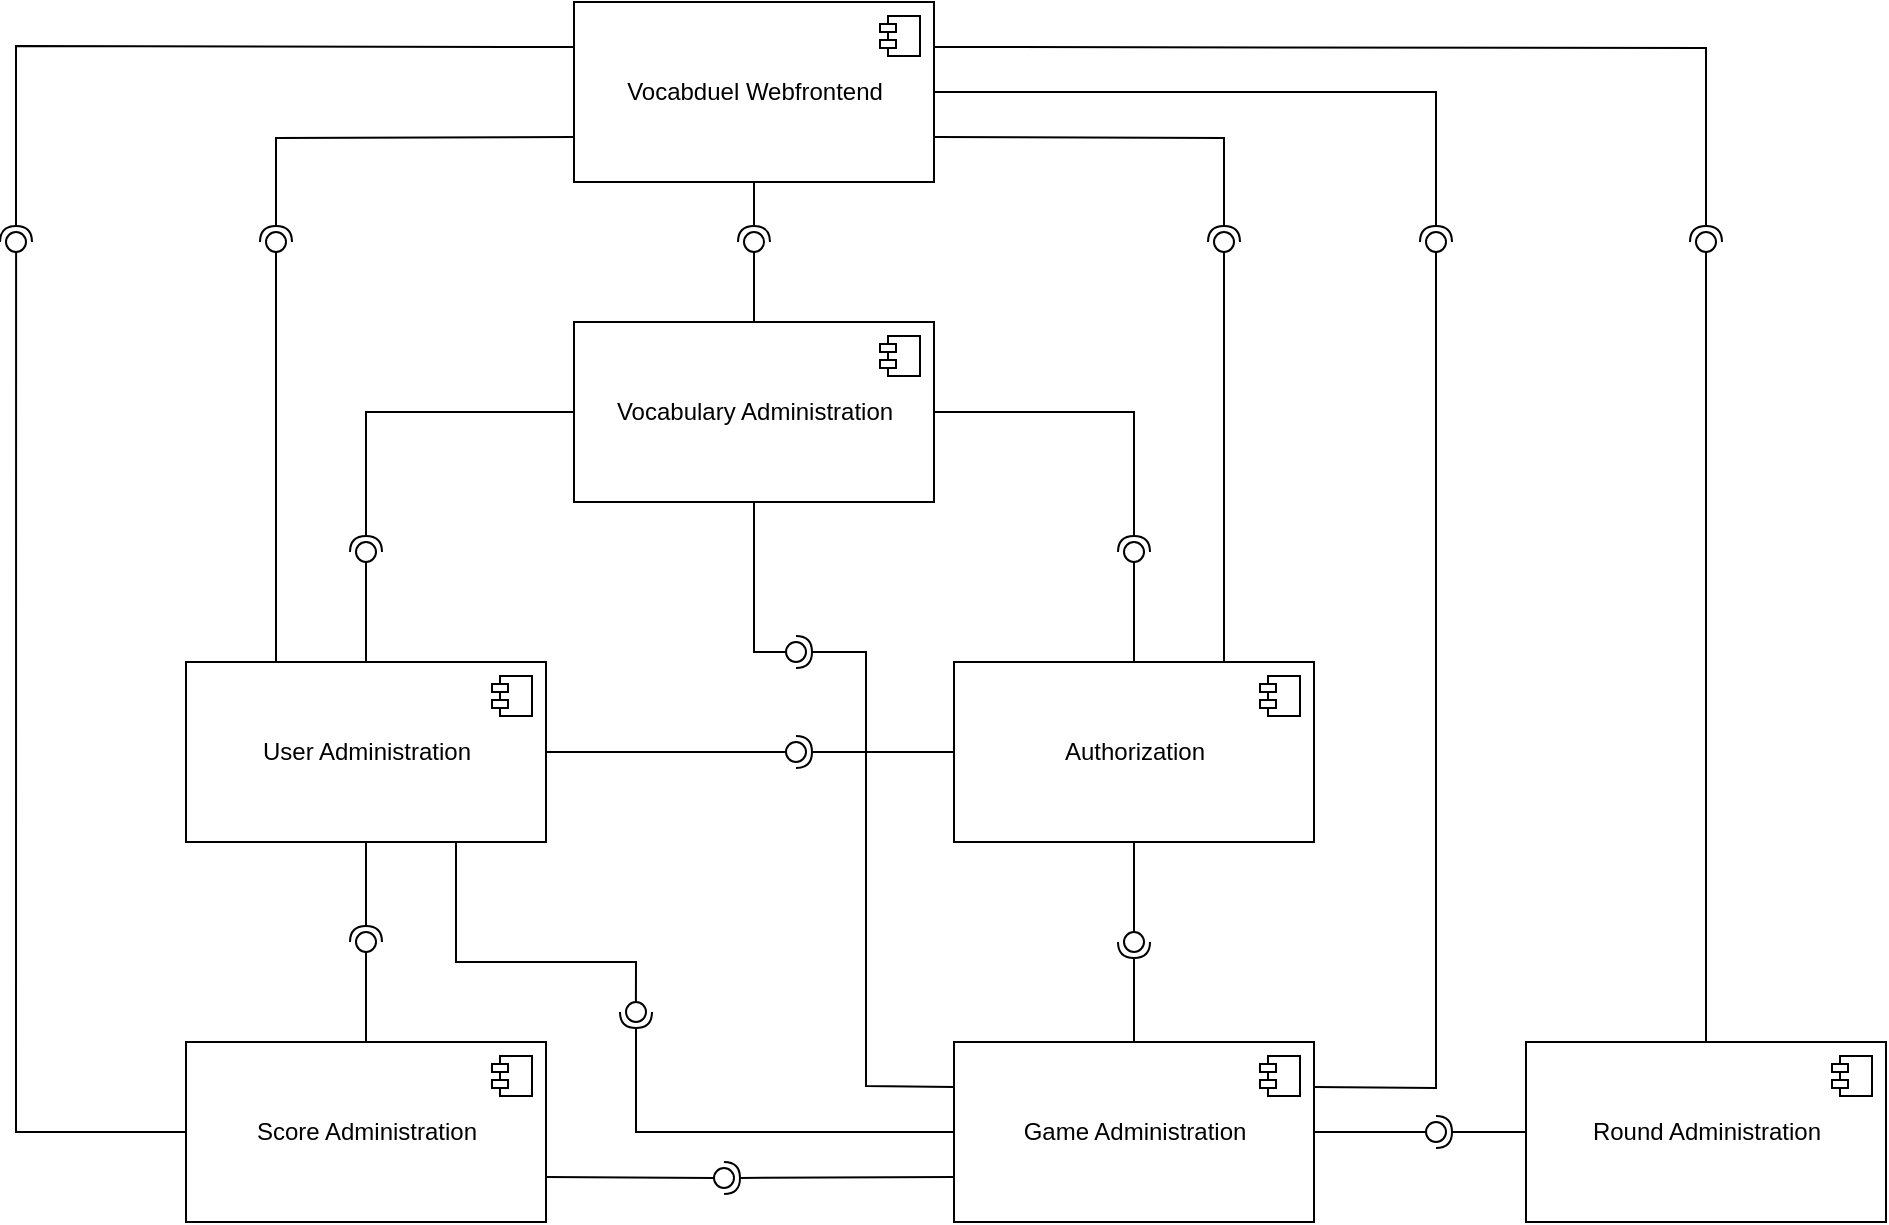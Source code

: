 <mxfile version="14.6.3" type="github">
  <diagram name="Page-1" id="b5b7bab2-c9e2-2cf4-8b2a-24fd1a2a6d21">
    <mxGraphModel dx="1718" dy="966" grid="1" gridSize="10" guides="1" tooltips="1" connect="1" arrows="1" fold="1" page="1" pageScale="1" pageWidth="827" pageHeight="1169" background="#ffffff" math="0" shadow="0">
      <root>
        <mxCell id="0" />
        <mxCell id="1" parent="0" />
        <mxCell id="x6ybNt557TZEMaajeLob-4" value="User Administration" style="html=1;dropTarget=0;" parent="1" vertex="1">
          <mxGeometry x="130" y="460" width="180" height="90" as="geometry" />
        </mxCell>
        <mxCell id="x6ybNt557TZEMaajeLob-5" value="" style="shape=module;jettyWidth=8;jettyHeight=4;" parent="x6ybNt557TZEMaajeLob-4" vertex="1">
          <mxGeometry x="1" width="20" height="20" relative="1" as="geometry">
            <mxPoint x="-27" y="7" as="offset" />
          </mxGeometry>
        </mxCell>
        <mxCell id="x6ybNt557TZEMaajeLob-6" value="Vocabulary Administration" style="html=1;dropTarget=0;" parent="1" vertex="1">
          <mxGeometry x="324" y="290" width="180" height="90" as="geometry" />
        </mxCell>
        <mxCell id="x6ybNt557TZEMaajeLob-7" value="" style="shape=module;jettyWidth=8;jettyHeight=4;" parent="x6ybNt557TZEMaajeLob-6" vertex="1">
          <mxGeometry x="1" width="20" height="20" relative="1" as="geometry">
            <mxPoint x="-27" y="7" as="offset" />
          </mxGeometry>
        </mxCell>
        <mxCell id="x6ybNt557TZEMaajeLob-8" value="Authorization" style="html=1;dropTarget=0;" parent="1" vertex="1">
          <mxGeometry x="514" y="460" width="180" height="90" as="geometry" />
        </mxCell>
        <mxCell id="x6ybNt557TZEMaajeLob-9" value="" style="shape=module;jettyWidth=8;jettyHeight=4;" parent="x6ybNt557TZEMaajeLob-8" vertex="1">
          <mxGeometry x="1" width="20" height="20" relative="1" as="geometry">
            <mxPoint x="-27" y="7" as="offset" />
          </mxGeometry>
        </mxCell>
        <mxCell id="x6ybNt557TZEMaajeLob-10" value="Game Administration" style="html=1;dropTarget=0;" parent="1" vertex="1">
          <mxGeometry x="514" y="650" width="180" height="90" as="geometry" />
        </mxCell>
        <mxCell id="x6ybNt557TZEMaajeLob-11" value="" style="shape=module;jettyWidth=8;jettyHeight=4;" parent="x6ybNt557TZEMaajeLob-10" vertex="1">
          <mxGeometry x="1" width="20" height="20" relative="1" as="geometry">
            <mxPoint x="-27" y="7" as="offset" />
          </mxGeometry>
        </mxCell>
        <mxCell id="x6ybNt557TZEMaajeLob-14" value="Vocabduel Webfrontend" style="html=1;dropTarget=0;" parent="1" vertex="1">
          <mxGeometry x="324" y="130" width="180" height="90" as="geometry" />
        </mxCell>
        <mxCell id="x6ybNt557TZEMaajeLob-15" value="" style="shape=module;jettyWidth=8;jettyHeight=4;" parent="x6ybNt557TZEMaajeLob-14" vertex="1">
          <mxGeometry x="1" width="20" height="20" relative="1" as="geometry">
            <mxPoint x="-27" y="7" as="offset" />
          </mxGeometry>
        </mxCell>
        <mxCell id="x6ybNt557TZEMaajeLob-16" value="Score Administration" style="html=1;dropTarget=0;" parent="1" vertex="1">
          <mxGeometry x="130" y="650" width="180" height="90" as="geometry" />
        </mxCell>
        <mxCell id="x6ybNt557TZEMaajeLob-17" value="" style="shape=module;jettyWidth=8;jettyHeight=4;" parent="x6ybNt557TZEMaajeLob-16" vertex="1">
          <mxGeometry x="1" width="20" height="20" relative="1" as="geometry">
            <mxPoint x="-27" y="7" as="offset" />
          </mxGeometry>
        </mxCell>
        <mxCell id="x6ybNt557TZEMaajeLob-41" value="" style="rounded=0;orthogonalLoop=1;jettySize=auto;html=1;endArrow=none;endFill=0;exitX=0.25;exitY=0;exitDx=0;exitDy=0;" parent="1" source="x6ybNt557TZEMaajeLob-4" target="x6ybNt557TZEMaajeLob-43" edge="1">
          <mxGeometry relative="1" as="geometry">
            <mxPoint x="80" y="240" as="sourcePoint" />
          </mxGeometry>
        </mxCell>
        <mxCell id="x6ybNt557TZEMaajeLob-42" value="" style="rounded=0;orthogonalLoop=1;jettySize=auto;html=1;endArrow=halfCircle;endFill=0;entryX=0.5;entryY=0.5;entryDx=0;entryDy=0;endSize=6;strokeWidth=1;exitX=0;exitY=0.75;exitDx=0;exitDy=0;" parent="1" source="x6ybNt557TZEMaajeLob-14" target="x6ybNt557TZEMaajeLob-43" edge="1">
          <mxGeometry relative="1" as="geometry">
            <mxPoint x="120" y="240" as="sourcePoint" />
            <Array as="points">
              <mxPoint x="175" y="198" />
            </Array>
          </mxGeometry>
        </mxCell>
        <mxCell id="x6ybNt557TZEMaajeLob-43" value="" style="ellipse;whiteSpace=wrap;html=1;fontFamily=Helvetica;fontSize=12;fontColor=#000000;align=center;strokeColor=#000000;fillColor=#ffffff;points=[];aspect=fixed;resizable=0;" parent="1" vertex="1">
          <mxGeometry x="170" y="245" width="10" height="10" as="geometry" />
        </mxCell>
        <mxCell id="x6ybNt557TZEMaajeLob-44" value="" style="rounded=0;orthogonalLoop=1;jettySize=auto;html=1;endArrow=none;endFill=0;exitX=1;exitY=0.25;exitDx=0;exitDy=0;" parent="1" source="x6ybNt557TZEMaajeLob-10" target="x6ybNt557TZEMaajeLob-46" edge="1">
          <mxGeometry relative="1" as="geometry">
            <mxPoint x="400" y="295" as="sourcePoint" />
            <Array as="points">
              <mxPoint x="755" y="673" />
            </Array>
          </mxGeometry>
        </mxCell>
        <mxCell id="x6ybNt557TZEMaajeLob-45" value="" style="rounded=0;orthogonalLoop=1;jettySize=auto;html=1;endArrow=halfCircle;endFill=0;entryX=0.5;entryY=0.5;entryDx=0;entryDy=0;endSize=6;strokeWidth=1;exitX=1;exitY=0.5;exitDx=0;exitDy=0;" parent="1" source="x6ybNt557TZEMaajeLob-14" target="x6ybNt557TZEMaajeLob-46" edge="1">
          <mxGeometry relative="1" as="geometry">
            <mxPoint x="440" y="295" as="sourcePoint" />
            <Array as="points">
              <mxPoint x="755" y="175" />
            </Array>
          </mxGeometry>
        </mxCell>
        <mxCell id="x6ybNt557TZEMaajeLob-46" value="" style="ellipse;whiteSpace=wrap;html=1;fontFamily=Helvetica;fontSize=12;fontColor=#000000;align=center;strokeColor=#000000;fillColor=#ffffff;points=[];aspect=fixed;resizable=0;" parent="1" vertex="1">
          <mxGeometry x="750" y="245" width="10" height="10" as="geometry" />
        </mxCell>
        <mxCell id="x6ybNt557TZEMaajeLob-47" value="" style="rounded=0;orthogonalLoop=1;jettySize=auto;html=1;endArrow=none;endFill=0;" parent="1" source="x6ybNt557TZEMaajeLob-6" target="x6ybNt557TZEMaajeLob-49" edge="1">
          <mxGeometry relative="1" as="geometry">
            <mxPoint x="70" y="255" as="sourcePoint" />
            <Array as="points" />
          </mxGeometry>
        </mxCell>
        <mxCell id="x6ybNt557TZEMaajeLob-48" value="" style="rounded=0;orthogonalLoop=1;jettySize=auto;html=1;endArrow=halfCircle;endFill=0;endSize=6;strokeWidth=1;" parent="1" source="x6ybNt557TZEMaajeLob-14" edge="1">
          <mxGeometry relative="1" as="geometry">
            <mxPoint x="110" y="255" as="sourcePoint" />
            <mxPoint x="414" y="250" as="targetPoint" />
          </mxGeometry>
        </mxCell>
        <mxCell id="x6ybNt557TZEMaajeLob-49" value="" style="ellipse;whiteSpace=wrap;html=1;fontFamily=Helvetica;fontSize=12;fontColor=#000000;align=center;strokeColor=#000000;fillColor=#ffffff;points=[];aspect=fixed;resizable=0;" parent="1" vertex="1">
          <mxGeometry x="409" y="245" width="10" height="10" as="geometry" />
        </mxCell>
        <mxCell id="x6ybNt557TZEMaajeLob-50" value="" style="rounded=0;orthogonalLoop=1;jettySize=auto;html=1;endArrow=none;endFill=0;exitX=0.75;exitY=0;exitDx=0;exitDy=0;" parent="1" source="x6ybNt557TZEMaajeLob-8" target="x6ybNt557TZEMaajeLob-52" edge="1">
          <mxGeometry relative="1" as="geometry">
            <mxPoint x="680" y="250" as="sourcePoint" />
            <Array as="points">
              <mxPoint x="649" y="290" />
            </Array>
          </mxGeometry>
        </mxCell>
        <mxCell id="x6ybNt557TZEMaajeLob-51" value="" style="rounded=0;orthogonalLoop=1;jettySize=auto;html=1;endArrow=halfCircle;endFill=0;entryX=0.5;entryY=0.5;entryDx=0;entryDy=0;endSize=6;strokeWidth=1;exitX=1;exitY=0.75;exitDx=0;exitDy=0;" parent="1" source="x6ybNt557TZEMaajeLob-14" target="x6ybNt557TZEMaajeLob-52" edge="1">
          <mxGeometry relative="1" as="geometry">
            <mxPoint x="720" y="250" as="sourcePoint" />
            <Array as="points">
              <mxPoint x="649" y="198" />
            </Array>
          </mxGeometry>
        </mxCell>
        <mxCell id="x6ybNt557TZEMaajeLob-52" value="" style="ellipse;whiteSpace=wrap;html=1;fontFamily=Helvetica;fontSize=12;fontColor=#000000;align=center;strokeColor=#000000;fillColor=#ffffff;points=[];aspect=fixed;resizable=0;" parent="1" vertex="1">
          <mxGeometry x="644" y="245" width="10" height="10" as="geometry" />
        </mxCell>
        <mxCell id="x6ybNt557TZEMaajeLob-56" value="" style="rounded=0;orthogonalLoop=1;jettySize=auto;html=1;endArrow=none;endFill=0;entryX=0.505;entryY=0.995;entryDx=0;entryDy=0;entryPerimeter=0;exitX=0;exitY=0.5;exitDx=0;exitDy=0;" parent="1" source="x6ybNt557TZEMaajeLob-16" target="x6ybNt557TZEMaajeLob-58" edge="1">
          <mxGeometry relative="1" as="geometry">
            <mxPoint x="129" y="697.632" as="sourcePoint" />
            <mxPoint x="60" y="640" as="targetPoint" />
            <Array as="points">
              <mxPoint x="45" y="695" />
            </Array>
          </mxGeometry>
        </mxCell>
        <mxCell id="x6ybNt557TZEMaajeLob-57" value="" style="rounded=0;orthogonalLoop=1;jettySize=auto;html=1;endArrow=halfCircle;endFill=0;entryX=0.5;entryY=0.5;entryDx=0;entryDy=0;endSize=6;strokeWidth=1;exitX=0;exitY=0.25;exitDx=0;exitDy=0;" parent="1" source="x6ybNt557TZEMaajeLob-14" target="x6ybNt557TZEMaajeLob-58" edge="1">
          <mxGeometry relative="1" as="geometry">
            <mxPoint x="810" y="405" as="sourcePoint" />
            <Array as="points">
              <mxPoint x="45" y="152" />
            </Array>
          </mxGeometry>
        </mxCell>
        <mxCell id="x6ybNt557TZEMaajeLob-58" value="" style="ellipse;whiteSpace=wrap;html=1;fontFamily=Helvetica;fontSize=12;fontColor=#000000;align=center;strokeColor=#000000;fillColor=#ffffff;points=[];aspect=fixed;resizable=0;" parent="1" vertex="1">
          <mxGeometry x="40" y="245" width="10" height="10" as="geometry" />
        </mxCell>
        <mxCell id="x6ybNt557TZEMaajeLob-59" value="" style="rounded=0;orthogonalLoop=1;jettySize=auto;html=1;endArrow=none;endFill=0;" parent="1" target="x6ybNt557TZEMaajeLob-61" edge="1">
          <mxGeometry relative="1" as="geometry">
            <mxPoint x="414" y="380" as="sourcePoint" />
            <Array as="points">
              <mxPoint x="414" y="455" />
            </Array>
          </mxGeometry>
        </mxCell>
        <mxCell id="x6ybNt557TZEMaajeLob-60" value="" style="rounded=0;orthogonalLoop=1;jettySize=auto;html=1;endArrow=halfCircle;endFill=0;entryX=0.5;entryY=0.5;entryDx=0;entryDy=0;endSize=6;strokeWidth=1;exitX=0;exitY=0.25;exitDx=0;exitDy=0;" parent="1" source="x6ybNt557TZEMaajeLob-10" target="x6ybNt557TZEMaajeLob-61" edge="1">
          <mxGeometry relative="1" as="geometry">
            <mxPoint x="370" y="475" as="sourcePoint" />
            <Array as="points">
              <mxPoint x="470" y="672" />
              <mxPoint x="470" y="455" />
            </Array>
          </mxGeometry>
        </mxCell>
        <mxCell id="x6ybNt557TZEMaajeLob-61" value="" style="ellipse;whiteSpace=wrap;html=1;fontFamily=Helvetica;fontSize=12;fontColor=#000000;align=center;strokeColor=#000000;fillColor=#ffffff;points=[];aspect=fixed;resizable=0;" parent="1" vertex="1">
          <mxGeometry x="430" y="450" width="10" height="10" as="geometry" />
        </mxCell>
        <mxCell id="x6ybNt557TZEMaajeLob-65" value="" style="rounded=0;orthogonalLoop=1;jettySize=auto;html=1;endArrow=none;endFill=0;exitX=0.5;exitY=0;exitDx=0;exitDy=0;" parent="1" source="x6ybNt557TZEMaajeLob-16" target="x6ybNt557TZEMaajeLob-67" edge="1">
          <mxGeometry relative="1" as="geometry">
            <mxPoint x="380" y="397" as="sourcePoint" />
          </mxGeometry>
        </mxCell>
        <mxCell id="x6ybNt557TZEMaajeLob-66" value="" style="rounded=0;orthogonalLoop=1;jettySize=auto;html=1;endArrow=halfCircle;endFill=0;endSize=6;strokeWidth=1;exitX=0.5;exitY=1;exitDx=0;exitDy=0;" parent="1" source="x6ybNt557TZEMaajeLob-4" edge="1">
          <mxGeometry relative="1" as="geometry">
            <mxPoint x="420" y="397" as="sourcePoint" />
            <mxPoint x="220" y="600" as="targetPoint" />
          </mxGeometry>
        </mxCell>
        <mxCell id="x6ybNt557TZEMaajeLob-67" value="" style="ellipse;whiteSpace=wrap;html=1;fontFamily=Helvetica;fontSize=12;fontColor=#000000;align=center;strokeColor=#000000;fillColor=#ffffff;points=[];aspect=fixed;resizable=0;" parent="1" vertex="1">
          <mxGeometry x="215" y="595" width="10" height="10" as="geometry" />
        </mxCell>
        <mxCell id="x6ybNt557TZEMaajeLob-68" value="" style="rounded=0;orthogonalLoop=1;jettySize=auto;html=1;endArrow=none;endFill=0;exitX=1;exitY=0.75;exitDx=0;exitDy=0;" parent="1" source="x6ybNt557TZEMaajeLob-16" target="x6ybNt557TZEMaajeLob-70" edge="1">
          <mxGeometry relative="1" as="geometry">
            <mxPoint x="464" y="505" as="sourcePoint" />
            <Array as="points" />
          </mxGeometry>
        </mxCell>
        <mxCell id="x6ybNt557TZEMaajeLob-69" value="" style="rounded=0;orthogonalLoop=1;jettySize=auto;html=1;endArrow=halfCircle;endFill=0;entryX=0.5;entryY=0.5;entryDx=0;entryDy=0;endSize=6;strokeWidth=1;exitX=0;exitY=0.75;exitDx=0;exitDy=0;" parent="1" source="x6ybNt557TZEMaajeLob-10" target="x6ybNt557TZEMaajeLob-70" edge="1">
          <mxGeometry relative="1" as="geometry">
            <mxPoint x="504" y="505" as="sourcePoint" />
          </mxGeometry>
        </mxCell>
        <mxCell id="x6ybNt557TZEMaajeLob-70" value="" style="ellipse;whiteSpace=wrap;html=1;fontFamily=Helvetica;fontSize=12;fontColor=#000000;align=center;strokeColor=#000000;fillColor=#ffffff;points=[];aspect=fixed;resizable=0;" parent="1" vertex="1">
          <mxGeometry x="394" y="713" width="10" height="10" as="geometry" />
        </mxCell>
        <mxCell id="x6ybNt557TZEMaajeLob-71" value="" style="rounded=0;orthogonalLoop=1;jettySize=auto;html=1;endArrow=none;endFill=0;exitX=0.75;exitY=1;exitDx=0;exitDy=0;entryX=0.496;entryY=-0.024;entryDx=0;entryDy=0;entryPerimeter=0;" parent="1" source="x6ybNt557TZEMaajeLob-4" target="x6ybNt557TZEMaajeLob-73" edge="1">
          <mxGeometry relative="1" as="geometry">
            <mxPoint x="405" y="325" as="sourcePoint" />
            <mxPoint x="350" y="610" as="targetPoint" />
            <Array as="points">
              <mxPoint x="265" y="610" />
              <mxPoint x="355" y="610" />
            </Array>
          </mxGeometry>
        </mxCell>
        <mxCell id="x6ybNt557TZEMaajeLob-72" value="" style="rounded=0;orthogonalLoop=1;jettySize=auto;html=1;endArrow=halfCircle;endFill=0;entryX=0.5;entryY=0.5;entryDx=0;entryDy=0;endSize=6;strokeWidth=1;exitX=0;exitY=0.5;exitDx=0;exitDy=0;" parent="1" source="x6ybNt557TZEMaajeLob-10" target="x6ybNt557TZEMaajeLob-73" edge="1">
          <mxGeometry relative="1" as="geometry">
            <mxPoint x="445" y="325" as="sourcePoint" />
            <Array as="points">
              <mxPoint x="355" y="695" />
            </Array>
          </mxGeometry>
        </mxCell>
        <mxCell id="x6ybNt557TZEMaajeLob-73" value="" style="ellipse;whiteSpace=wrap;html=1;fontFamily=Helvetica;fontSize=12;fontColor=#000000;align=center;strokeColor=#000000;fillColor=#ffffff;points=[];aspect=fixed;resizable=0;" parent="1" vertex="1">
          <mxGeometry x="350" y="630" width="10" height="10" as="geometry" />
        </mxCell>
        <mxCell id="x6ybNt557TZEMaajeLob-74" value="" style="rounded=0;orthogonalLoop=1;jettySize=auto;html=1;endArrow=none;endFill=0;" parent="1" source="x6ybNt557TZEMaajeLob-4" target="x6ybNt557TZEMaajeLob-76" edge="1">
          <mxGeometry relative="1" as="geometry">
            <mxPoint x="200" y="435" as="sourcePoint" />
          </mxGeometry>
        </mxCell>
        <mxCell id="x6ybNt557TZEMaajeLob-75" value="" style="rounded=0;orthogonalLoop=1;jettySize=auto;html=1;endArrow=halfCircle;endFill=0;entryX=0.5;entryY=0.5;entryDx=0;entryDy=0;endSize=6;strokeWidth=1;" parent="1" source="x6ybNt557TZEMaajeLob-6" target="x6ybNt557TZEMaajeLob-76" edge="1">
          <mxGeometry relative="1" as="geometry">
            <mxPoint x="240" y="475" as="sourcePoint" />
            <Array as="points">
              <mxPoint x="220" y="335" />
            </Array>
          </mxGeometry>
        </mxCell>
        <mxCell id="x6ybNt557TZEMaajeLob-76" value="" style="ellipse;whiteSpace=wrap;html=1;fontFamily=Helvetica;fontSize=12;fontColor=#000000;align=center;strokeColor=#000000;fillColor=#ffffff;points=[];aspect=fixed;resizable=0;" parent="1" vertex="1">
          <mxGeometry x="215" y="400" width="10" height="10" as="geometry" />
        </mxCell>
        <mxCell id="x6ybNt557TZEMaajeLob-77" value="" style="rounded=0;orthogonalLoop=1;jettySize=auto;html=1;endArrow=none;endFill=0;" parent="1" source="x6ybNt557TZEMaajeLob-4" target="x6ybNt557TZEMaajeLob-79" edge="1">
          <mxGeometry relative="1" as="geometry">
            <mxPoint x="374" y="539" as="sourcePoint" />
          </mxGeometry>
        </mxCell>
        <mxCell id="x6ybNt557TZEMaajeLob-78" value="" style="rounded=0;orthogonalLoop=1;jettySize=auto;html=1;endArrow=halfCircle;endFill=0;entryX=0.5;entryY=0.5;entryDx=0;entryDy=0;endSize=6;strokeWidth=1;exitX=0;exitY=0.5;exitDx=0;exitDy=0;" parent="1" source="x6ybNt557TZEMaajeLob-8" target="x6ybNt557TZEMaajeLob-79" edge="1">
          <mxGeometry relative="1" as="geometry">
            <mxPoint x="414" y="539" as="sourcePoint" />
          </mxGeometry>
        </mxCell>
        <mxCell id="x6ybNt557TZEMaajeLob-79" value="" style="ellipse;whiteSpace=wrap;html=1;fontFamily=Helvetica;fontSize=12;fontColor=#000000;align=center;strokeColor=#000000;fillColor=#ffffff;points=[];aspect=fixed;resizable=0;" parent="1" vertex="1">
          <mxGeometry x="430" y="500" width="10" height="10" as="geometry" />
        </mxCell>
        <mxCell id="x6ybNt557TZEMaajeLob-80" value="" style="rounded=0;orthogonalLoop=1;jettySize=auto;html=1;endArrow=none;endFill=0;" parent="1" source="x6ybNt557TZEMaajeLob-8" target="x6ybNt557TZEMaajeLob-82" edge="1">
          <mxGeometry relative="1" as="geometry">
            <mxPoint x="384" y="515" as="sourcePoint" />
          </mxGeometry>
        </mxCell>
        <mxCell id="x6ybNt557TZEMaajeLob-81" value="" style="rounded=0;orthogonalLoop=1;jettySize=auto;html=1;endArrow=halfCircle;endFill=0;entryX=0.5;entryY=0.5;entryDx=0;entryDy=0;endSize=6;strokeWidth=1;exitX=1;exitY=0.5;exitDx=0;exitDy=0;" parent="1" source="x6ybNt557TZEMaajeLob-6" target="x6ybNt557TZEMaajeLob-82" edge="1">
          <mxGeometry relative="1" as="geometry">
            <mxPoint x="424" y="515" as="sourcePoint" />
            <Array as="points">
              <mxPoint x="604" y="335" />
            </Array>
          </mxGeometry>
        </mxCell>
        <mxCell id="x6ybNt557TZEMaajeLob-82" value="" style="ellipse;whiteSpace=wrap;html=1;fontFamily=Helvetica;fontSize=12;fontColor=#000000;align=center;strokeColor=#000000;fillColor=#ffffff;points=[];aspect=fixed;resizable=0;" parent="1" vertex="1">
          <mxGeometry x="599" y="400" width="10" height="10" as="geometry" />
        </mxCell>
        <mxCell id="x6ybNt557TZEMaajeLob-83" value="" style="rounded=0;orthogonalLoop=1;jettySize=auto;html=1;endArrow=none;endFill=0;" parent="1" source="x6ybNt557TZEMaajeLob-8" target="x6ybNt557TZEMaajeLob-85" edge="1">
          <mxGeometry relative="1" as="geometry">
            <mxPoint x="600" y="465" as="sourcePoint" />
          </mxGeometry>
        </mxCell>
        <mxCell id="x6ybNt557TZEMaajeLob-84" value="" style="rounded=0;orthogonalLoop=1;jettySize=auto;html=1;endArrow=halfCircle;endFill=0;entryX=0.5;entryY=0.5;entryDx=0;entryDy=0;endSize=6;strokeWidth=1;exitX=0.5;exitY=0;exitDx=0;exitDy=0;" parent="1" source="x6ybNt557TZEMaajeLob-10" target="x6ybNt557TZEMaajeLob-85" edge="1">
          <mxGeometry relative="1" as="geometry">
            <mxPoint x="640" y="465" as="sourcePoint" />
          </mxGeometry>
        </mxCell>
        <mxCell id="x6ybNt557TZEMaajeLob-85" value="" style="ellipse;whiteSpace=wrap;html=1;fontFamily=Helvetica;fontSize=12;fontColor=#000000;align=center;strokeColor=#000000;fillColor=#ffffff;points=[];aspect=fixed;resizable=0;" parent="1" vertex="1">
          <mxGeometry x="599" y="595" width="10" height="10" as="geometry" />
        </mxCell>
        <mxCell id="6-RnHNLwQ9Dutjmy1jeV-1" value="Round Administration" style="html=1;dropTarget=0;" vertex="1" parent="1">
          <mxGeometry x="800" y="650" width="180" height="90" as="geometry" />
        </mxCell>
        <mxCell id="6-RnHNLwQ9Dutjmy1jeV-2" value="" style="shape=module;jettyWidth=8;jettyHeight=4;" vertex="1" parent="6-RnHNLwQ9Dutjmy1jeV-1">
          <mxGeometry x="1" width="20" height="20" relative="1" as="geometry">
            <mxPoint x="-27" y="7" as="offset" />
          </mxGeometry>
        </mxCell>
        <mxCell id="6-RnHNLwQ9Dutjmy1jeV-6" value="" style="rounded=0;orthogonalLoop=1;jettySize=auto;html=1;endArrow=none;endFill=0;exitX=0.5;exitY=0;exitDx=0;exitDy=0;" edge="1" target="6-RnHNLwQ9Dutjmy1jeV-8" parent="1" source="6-RnHNLwQ9Dutjmy1jeV-1">
          <mxGeometry relative="1" as="geometry">
            <mxPoint x="865" y="375" as="sourcePoint" />
          </mxGeometry>
        </mxCell>
        <mxCell id="6-RnHNLwQ9Dutjmy1jeV-7" value="" style="rounded=0;orthogonalLoop=1;jettySize=auto;html=1;endArrow=halfCircle;endFill=0;entryX=0.5;entryY=0.5;entryDx=0;entryDy=0;endSize=6;strokeWidth=1;exitX=1;exitY=0.25;exitDx=0;exitDy=0;" edge="1" target="6-RnHNLwQ9Dutjmy1jeV-8" parent="1" source="x6ybNt557TZEMaajeLob-14">
          <mxGeometry relative="1" as="geometry">
            <mxPoint x="905" y="375" as="sourcePoint" />
            <Array as="points">
              <mxPoint x="890" y="153" />
            </Array>
          </mxGeometry>
        </mxCell>
        <mxCell id="6-RnHNLwQ9Dutjmy1jeV-8" value="" style="ellipse;whiteSpace=wrap;html=1;fontFamily=Helvetica;fontSize=12;fontColor=#000000;align=center;strokeColor=#000000;fillColor=#ffffff;points=[];aspect=fixed;resizable=0;" vertex="1" parent="1">
          <mxGeometry x="885" y="245" width="10" height="10" as="geometry" />
        </mxCell>
        <mxCell id="6-RnHNLwQ9Dutjmy1jeV-9" value="" style="rounded=0;orthogonalLoop=1;jettySize=auto;html=1;endArrow=none;endFill=0;exitX=1;exitY=0.5;exitDx=0;exitDy=0;" edge="1" target="6-RnHNLwQ9Dutjmy1jeV-11" parent="1" source="x6ybNt557TZEMaajeLob-10">
          <mxGeometry relative="1" as="geometry">
            <mxPoint x="760" y="718" as="sourcePoint" />
          </mxGeometry>
        </mxCell>
        <mxCell id="6-RnHNLwQ9Dutjmy1jeV-10" value="" style="rounded=0;orthogonalLoop=1;jettySize=auto;html=1;endArrow=halfCircle;endFill=0;entryX=0.5;entryY=0.5;entryDx=0;entryDy=0;endSize=6;strokeWidth=1;exitX=0;exitY=0.5;exitDx=0;exitDy=0;" edge="1" target="6-RnHNLwQ9Dutjmy1jeV-11" parent="1" source="6-RnHNLwQ9Dutjmy1jeV-1">
          <mxGeometry relative="1" as="geometry">
            <mxPoint x="720" y="718" as="sourcePoint" />
          </mxGeometry>
        </mxCell>
        <mxCell id="6-RnHNLwQ9Dutjmy1jeV-11" value="" style="ellipse;whiteSpace=wrap;html=1;fontFamily=Helvetica;fontSize=12;fontColor=#000000;align=center;strokeColor=#000000;fillColor=#ffffff;points=[];aspect=fixed;resizable=0;" vertex="1" parent="1">
          <mxGeometry x="750" y="690" width="10" height="10" as="geometry" />
        </mxCell>
      </root>
    </mxGraphModel>
  </diagram>
</mxfile>
